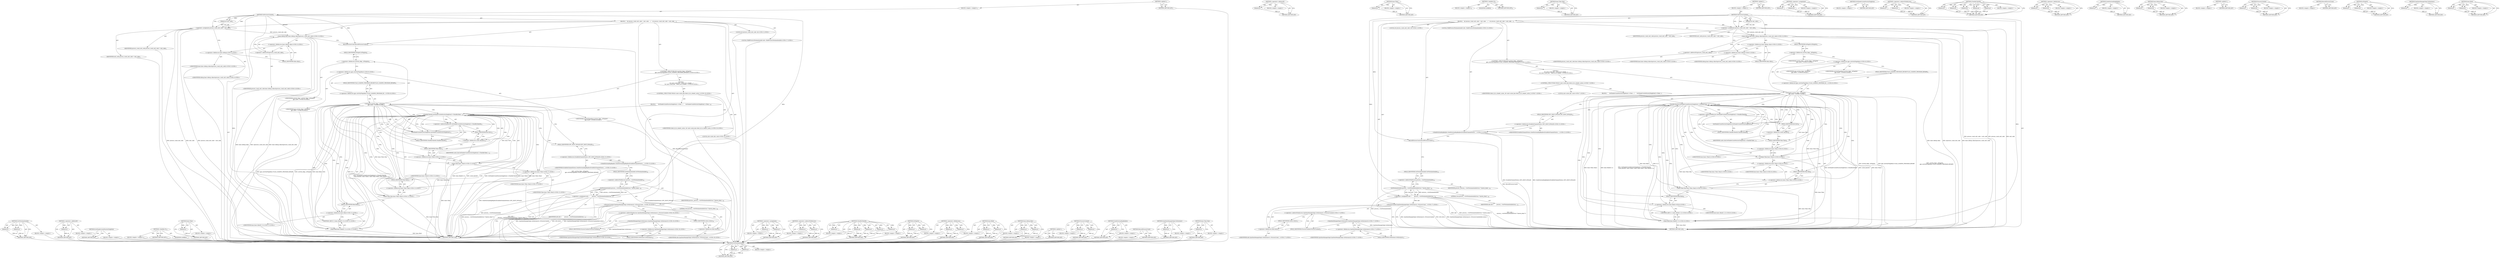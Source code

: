 digraph "base.Time.Max" {
vulnerable_177 [label=<(METHOD,GetTerminationInfo)>];
vulnerable_178 [label=<(PARAM,p1)>];
vulnerable_179 [label=<(PARAM,p2)>];
vulnerable_180 [label=<(BLOCK,&lt;empty&gt;,&lt;empty&gt;)>];
vulnerable_181 [label=<(METHOD_RETURN,ANY)>];
vulnerable_132 [label=<(METHOD,&lt;operator&gt;.addressOf)>];
vulnerable_133 [label=<(PARAM,p1)>];
vulnerable_134 [label=<(BLOCK,&lt;empty&gt;,&lt;empty&gt;)>];
vulnerable_135 [label=<(METHOD_RETURN,ANY)>];
vulnerable_157 [label=<(METHOD,base.Time)>];
vulnerable_158 [label=<(PARAM,p1)>];
vulnerable_159 [label=<(BLOCK,&lt;empty&gt;,&lt;empty&gt;)>];
vulnerable_160 [label=<(METHOD_RETURN,ANY)>];
vulnerable_3 [label=<(METHOD,&lt;lambda&gt;0)<SUB>9</SUB>>];
vulnerable_4 [label=<(BLOCK,&lt;empty&gt;,&lt;empty&gt;)<SUB>9</SUB>>];
vulnerable_5 [label=<(MODIFIER,LAMBDA)>];
vulnerable_6 [label=<(METHOD_RETURN,ANY)<SUB>9</SUB>>];
vulnerable_161 [label=<(METHOD,base.Time.Max)>];
vulnerable_162 [label=<(PARAM,p1)>];
vulnerable_163 [label=<(BLOCK,&lt;empty&gt;,&lt;empty&gt;)>];
vulnerable_164 [label=<(METHOD_RETURN,ANY)>];
vulnerable_11 [label=<(METHOD,&lt;global&gt;)<SUB>1</SUB>>];
vulnerable_12 [label=<(BLOCK,&lt;empty&gt;,&lt;empty&gt;)<SUB>1</SUB>>];
vulnerable_13 [label=<(METHOD,OnProcessCrashed)<SUB>1</SUB>>];
vulnerable_14 [label=<(PARAM,int exit_code)<SUB>1</SUB>>];
vulnerable_15 [label=<(BLOCK,{
   int process_crash_exit_code = exit_code;
 ...,{
   int process_crash_exit_code = exit_code;
 ...)<SUB>1</SUB>>];
vulnerable_16 [label="<(LOCAL,int process_crash_exit_code: int)<SUB>2</SUB>>"];
vulnerable_17 [label=<(&lt;operator&gt;.assignment,process_crash_exit_code = exit_code)<SUB>2</SUB>>];
vulnerable_18 [label=<(IDENTIFIER,process_crash_exit_code,process_crash_exit_code = exit_code)<SUB>2</SUB>>];
vulnerable_19 [label=<(IDENTIFIER,exit_code,process_crash_exit_code = exit_code)<SUB>2</SUB>>];
vulnerable_20 [label="<(base.debug.Alias,base::debug::Alias(&amp;process_crash_exit_code))<SUB>3</SUB>>"];
vulnerable_21 [label="<(&lt;operator&gt;.fieldAccess,base::debug::Alias)<SUB>3</SUB>>"];
vulnerable_22 [label="<(&lt;operator&gt;.fieldAccess,base::debug)<SUB>3</SUB>>"];
vulnerable_23 [label="<(IDENTIFIER,base,base::debug::Alias(&amp;process_crash_exit_code))<SUB>3</SUB>>"];
vulnerable_24 [label="<(IDENTIFIER,debug,base::debug::Alias(&amp;process_crash_exit_code))<SUB>3</SUB>>"];
vulnerable_25 [label=<(FIELD_IDENTIFIER,Alias,Alias)<SUB>3</SUB>>];
vulnerable_26 [label=<(&lt;operator&gt;.addressOf,&amp;process_crash_exit_code)<SUB>3</SUB>>];
vulnerable_27 [label="<(IDENTIFIER,process_crash_exit_code,base::debug::Alias(&amp;process_crash_exit_code))<SUB>3</SUB>>"];
vulnerable_28 [label="<(CONTROL_STRUCTURE,IF,if (activity_flags_.IsFlagSet(
          gpu::ActivityFlagsBase::FLAG_LOADING_PROGRAM_BINARY)))<SUB>5</SUB>>"];
vulnerable_29 [label="<(IsFlagSet,activity_flags_.IsFlagSet(
          gpu::Activ...)<SUB>5</SUB>>"];
vulnerable_30 [label=<(&lt;operator&gt;.fieldAccess,activity_flags_.IsFlagSet)<SUB>5</SUB>>];
vulnerable_31 [label="<(IDENTIFIER,activity_flags_,activity_flags_.IsFlagSet(
          gpu::Activ...)<SUB>5</SUB>>"];
vulnerable_32 [label=<(FIELD_IDENTIFIER,IsFlagSet,IsFlagSet)<SUB>5</SUB>>];
vulnerable_33 [label="<(&lt;operator&gt;.fieldAccess,gpu::ActivityFlagsBase::FLAG_LOADING_PROGRAM_BI...)<SUB>6</SUB>>"];
vulnerable_34 [label="<(&lt;operator&gt;.fieldAccess,gpu::ActivityFlagsBase)<SUB>6</SUB>>"];
vulnerable_35 [label="<(IDENTIFIER,gpu,activity_flags_.IsFlagSet(
          gpu::Activ...)<SUB>6</SUB>>"];
vulnerable_36 [label="<(IDENTIFIER,ActivityFlagsBase,activity_flags_.IsFlagSet(
          gpu::Activ...)<SUB>6</SUB>>"];
vulnerable_37 [label=<(FIELD_IDENTIFIER,FLAG_LOADING_PROGRAM_BINARY,FLAG_LOADING_PROGRAM_BINARY)<SUB>6</SUB>>];
vulnerable_38 [label="<(BLOCK,{
    for (auto cache_key : client_id_to_shader...,{
    for (auto cache_key : client_id_to_shader...)<SUB>6</SUB>>"];
vulnerable_39 [label="<(CONTROL_STRUCTURE,FOR,for (auto cache_key:client_id_to_shader_cache_))<SUB>7</SUB>>"];
vulnerable_40 [label="<(IDENTIFIER,client_id_to_shader_cache_,for (auto cache_key:client_id_to_shader_cache_))<SUB>7</SUB>>"];
vulnerable_41 [label="<(LOCAL,auto cache_key: auto)<SUB>7</SUB>>"];
vulnerable_42 [label=<(BLOCK,{
      GetShaderCacheFactorySingleton()-&gt;Clear...,{
      GetShaderCacheFactorySingleton()-&gt;Clear...)<SUB>7</SUB>>];
vulnerable_43 [label=<(ClearByClientId,GetShaderCacheFactorySingleton()-&gt;ClearByClient...)<SUB>8</SUB>>];
vulnerable_44 [label=<(&lt;operator&gt;.indirectFieldAccess,GetShaderCacheFactorySingleton()-&gt;ClearByClientId)<SUB>8</SUB>>];
vulnerable_45 [label=<(GetShaderCacheFactorySingleton,GetShaderCacheFactorySingleton())<SUB>8</SUB>>];
vulnerable_46 [label=<(FIELD_IDENTIFIER,ClearByClientId,ClearByClientId)<SUB>8</SUB>>];
vulnerable_47 [label=<(&lt;operator&gt;.fieldAccess,cache_key.first)<SUB>9</SUB>>];
vulnerable_48 [label=<(IDENTIFIER,cache_key,GetShaderCacheFactorySingleton()-&gt;ClearByClient...)<SUB>9</SUB>>];
vulnerable_49 [label=<(FIELD_IDENTIFIER,first,first)<SUB>9</SUB>>];
vulnerable_50 [label="<(base.Time,base::Time())<SUB>9</SUB>>"];
vulnerable_51 [label="<(&lt;operator&gt;.fieldAccess,base::Time)<SUB>9</SUB>>"];
vulnerable_52 [label="<(IDENTIFIER,base,base::Time())<SUB>9</SUB>>"];
vulnerable_53 [label=<(FIELD_IDENTIFIER,Time,Time)<SUB>9</SUB>>];
vulnerable_54 [label="<(base.Time.Max,base::Time::Max())<SUB>9</SUB>>"];
vulnerable_55 [label="<(&lt;operator&gt;.fieldAccess,base::Time::Max)<SUB>9</SUB>>"];
vulnerable_56 [label="<(&lt;operator&gt;.fieldAccess,base::Time)<SUB>9</SUB>>"];
vulnerable_57 [label="<(IDENTIFIER,base,base::Time::Max())<SUB>9</SUB>>"];
vulnerable_58 [label="<(IDENTIFIER,Time,base::Time::Max())<SUB>9</SUB>>"];
vulnerable_59 [label=<(FIELD_IDENTIFIER,Max,Max)<SUB>9</SUB>>];
vulnerable_60 [label="<(base.Bind,base::Bind([] {}))<SUB>9</SUB>>"];
vulnerable_61 [label="<(&lt;operator&gt;.fieldAccess,base::Bind)<SUB>9</SUB>>"];
vulnerable_62 [label="<(IDENTIFIER,base,base::Bind([] {}))<SUB>9</SUB>>"];
vulnerable_63 [label=<(FIELD_IDENTIFIER,Bind,Bind)<SUB>9</SUB>>];
vulnerable_64 [label="<(METHOD_REF,[] {},base::Bind([] {}))<SUB>9</SUB>>"];
vulnerable_65 [label="<(SendOutstandingReplies,SendOutstandingReplies(EstablishChannelStatus::...)<SUB>12</SUB>>"];
vulnerable_66 [label="<(&lt;operator&gt;.fieldAccess,EstablishChannelStatus::GPU_HOST_INVALID)<SUB>12</SUB>>"];
vulnerable_67 [label="<(IDENTIFIER,EstablishChannelStatus,SendOutstandingReplies(EstablishChannelStatus::...)<SUB>12</SUB>>"];
vulnerable_68 [label=<(FIELD_IDENTIFIER,GPU_HOST_INVALID,GPU_HOST_INVALID)<SUB>12</SUB>>];
vulnerable_69 [label=<(RecordProcessCrash,RecordProcessCrash())<SUB>13</SUB>>];
vulnerable_70 [label="<(LOCAL,ChildProcessTerminationInfo info: ChildProcessTerminationInfo)<SUB>15</SUB>>"];
vulnerable_71 [label=<(&lt;operator&gt;.assignment,info =
       process_-&gt;GetTerminationInfo(true...)<SUB>15</SUB>>];
vulnerable_72 [label=<(IDENTIFIER,info,info =
       process_-&gt;GetTerminationInfo(true...)<SUB>15</SUB>>];
vulnerable_73 [label=<(GetTerminationInfo,process_-&gt;GetTerminationInfo(true /* known_dead...)<SUB>16</SUB>>];
vulnerable_74 [label=<(&lt;operator&gt;.indirectFieldAccess,process_-&gt;GetTerminationInfo)<SUB>16</SUB>>];
vulnerable_75 [label=<(IDENTIFIER,process_,process_-&gt;GetTerminationInfo(true /* known_dead...)<SUB>16</SUB>>];
vulnerable_76 [label=<(FIELD_IDENTIFIER,GetTerminationInfo,GetTerminationInfo)<SUB>16</SUB>>];
vulnerable_77 [label=<(LITERAL,true,process_-&gt;GetTerminationInfo(true /* known_dead...)<SUB>16</SUB>>];
vulnerable_78 [label="<(ProcessCrashed,GpuDataManagerImpl::GetInstance()-&gt;ProcessCrash...)<SUB>17</SUB>>"];
vulnerable_79 [label="<(&lt;operator&gt;.indirectFieldAccess,GpuDataManagerImpl::GetInstance()-&gt;ProcessCrashed)<SUB>17</SUB>>"];
vulnerable_80 [label="<(GpuDataManagerImpl.GetInstance,GpuDataManagerImpl::GetInstance())<SUB>17</SUB>>"];
vulnerable_81 [label="<(&lt;operator&gt;.fieldAccess,GpuDataManagerImpl::GetInstance)<SUB>17</SUB>>"];
vulnerable_82 [label="<(IDENTIFIER,GpuDataManagerImpl,GpuDataManagerImpl::GetInstance())<SUB>17</SUB>>"];
vulnerable_83 [label=<(FIELD_IDENTIFIER,GetInstance,GetInstance)<SUB>17</SUB>>];
vulnerable_84 [label=<(FIELD_IDENTIFIER,ProcessCrashed,ProcessCrashed)<SUB>17</SUB>>];
vulnerable_85 [label=<(&lt;operator&gt;.fieldAccess,info.status)<SUB>17</SUB>>];
vulnerable_86 [label="<(IDENTIFIER,info,GpuDataManagerImpl::GetInstance()-&gt;ProcessCrash...)<SUB>17</SUB>>"];
vulnerable_87 [label=<(FIELD_IDENTIFIER,status,status)<SUB>17</SUB>>];
vulnerable_88 [label=<(METHOD_RETURN,void)<SUB>1</SUB>>];
vulnerable_90 [label=<(METHOD_RETURN,ANY)<SUB>1</SUB>>];
vulnerable_117 [label=<(METHOD,&lt;operator&gt;.assignment)>];
vulnerable_118 [label=<(PARAM,p1)>];
vulnerable_119 [label=<(PARAM,p2)>];
vulnerable_120 [label=<(BLOCK,&lt;empty&gt;,&lt;empty&gt;)>];
vulnerable_121 [label=<(METHOD_RETURN,ANY)>];
vulnerable_154 [label=<(METHOD,GetShaderCacheFactorySingleton)>];
vulnerable_155 [label=<(BLOCK,&lt;empty&gt;,&lt;empty&gt;)>];
vulnerable_156 [label=<(METHOD_RETURN,ANY)>];
vulnerable_149 [label=<(METHOD,&lt;operator&gt;.indirectFieldAccess)>];
vulnerable_150 [label=<(PARAM,p1)>];
vulnerable_151 [label=<(PARAM,p2)>];
vulnerable_152 [label=<(BLOCK,&lt;empty&gt;,&lt;empty&gt;)>];
vulnerable_153 [label=<(METHOD_RETURN,ANY)>];
vulnerable_141 [label=<(METHOD,ClearByClientId)>];
vulnerable_142 [label=<(PARAM,p1)>];
vulnerable_143 [label=<(PARAM,p2)>];
vulnerable_144 [label=<(PARAM,p3)>];
vulnerable_145 [label=<(PARAM,p4)>];
vulnerable_146 [label=<(PARAM,p5)>];
vulnerable_147 [label=<(BLOCK,&lt;empty&gt;,&lt;empty&gt;)>];
vulnerable_148 [label=<(METHOD_RETURN,ANY)>];
vulnerable_127 [label=<(METHOD,&lt;operator&gt;.fieldAccess)>];
vulnerable_128 [label=<(PARAM,p1)>];
vulnerable_129 [label=<(PARAM,p2)>];
vulnerable_130 [label=<(BLOCK,&lt;empty&gt;,&lt;empty&gt;)>];
vulnerable_131 [label=<(METHOD_RETURN,ANY)>];
vulnerable_170 [label=<(METHOD,SendOutstandingReplies)>];
vulnerable_171 [label=<(PARAM,p1)>];
vulnerable_172 [label=<(BLOCK,&lt;empty&gt;,&lt;empty&gt;)>];
vulnerable_173 [label=<(METHOD_RETURN,ANY)>];
vulnerable_122 [label=<(METHOD,base.debug.Alias)>];
vulnerable_123 [label=<(PARAM,p1)>];
vulnerable_124 [label=<(PARAM,p2)>];
vulnerable_125 [label=<(BLOCK,&lt;empty&gt;,&lt;empty&gt;)>];
vulnerable_126 [label=<(METHOD_RETURN,ANY)>];
vulnerable_111 [label=<(METHOD,&lt;global&gt;)<SUB>1</SUB>>];
vulnerable_112 [label=<(BLOCK,&lt;empty&gt;,&lt;empty&gt;)>];
vulnerable_113 [label=<(METHOD_RETURN,ANY)>];
vulnerable_182 [label=<(METHOD,ProcessCrashed)>];
vulnerable_183 [label=<(PARAM,p1)>];
vulnerable_184 [label=<(PARAM,p2)>];
vulnerable_185 [label=<(BLOCK,&lt;empty&gt;,&lt;empty&gt;)>];
vulnerable_186 [label=<(METHOD_RETURN,ANY)>];
vulnerable_174 [label=<(METHOD,RecordProcessCrash)>];
vulnerable_175 [label=<(BLOCK,&lt;empty&gt;,&lt;empty&gt;)>];
vulnerable_176 [label=<(METHOD_RETURN,ANY)>];
vulnerable_136 [label=<(METHOD,IsFlagSet)>];
vulnerable_137 [label=<(PARAM,p1)>];
vulnerable_138 [label=<(PARAM,p2)>];
vulnerable_139 [label=<(BLOCK,&lt;empty&gt;,&lt;empty&gt;)>];
vulnerable_140 [label=<(METHOD_RETURN,ANY)>];
vulnerable_187 [label=<(METHOD,GpuDataManagerImpl.GetInstance)>];
vulnerable_188 [label=<(PARAM,p1)>];
vulnerable_189 [label=<(BLOCK,&lt;empty&gt;,&lt;empty&gt;)>];
vulnerable_190 [label=<(METHOD_RETURN,ANY)>];
vulnerable_165 [label=<(METHOD,base.Bind)>];
vulnerable_166 [label=<(PARAM,p1)>];
vulnerable_167 [label=<(PARAM,p2)>];
vulnerable_168 [label=<(BLOCK,&lt;empty&gt;,&lt;empty&gt;)>];
vulnerable_169 [label=<(METHOD_RETURN,ANY)>];
fixed_177 [label=<(METHOD,GetTerminationInfo)>];
fixed_178 [label=<(PARAM,p1)>];
fixed_179 [label=<(PARAM,p2)>];
fixed_180 [label=<(BLOCK,&lt;empty&gt;,&lt;empty&gt;)>];
fixed_181 [label=<(METHOD_RETURN,ANY)>];
fixed_132 [label=<(METHOD,&lt;operator&gt;.addressOf)>];
fixed_133 [label=<(PARAM,p1)>];
fixed_134 [label=<(BLOCK,&lt;empty&gt;,&lt;empty&gt;)>];
fixed_135 [label=<(METHOD_RETURN,ANY)>];
fixed_157 [label=<(METHOD,GetShaderCacheFactorySingleton)>];
fixed_158 [label=<(BLOCK,&lt;empty&gt;,&lt;empty&gt;)>];
fixed_159 [label=<(METHOD_RETURN,ANY)>];
fixed_3 [label=<(METHOD,&lt;lambda&gt;0)<SUB>12</SUB>>];
fixed_4 [label=<(BLOCK,&lt;empty&gt;,&lt;empty&gt;)<SUB>12</SUB>>];
fixed_5 [label=<(MODIFIER,LAMBDA)>];
fixed_6 [label=<(METHOD_RETURN,ANY)<SUB>12</SUB>>];
fixed_160 [label=<(METHOD,base.Time)>];
fixed_161 [label=<(PARAM,p1)>];
fixed_162 [label=<(BLOCK,&lt;empty&gt;,&lt;empty&gt;)>];
fixed_163 [label=<(METHOD_RETURN,ANY)>];
fixed_11 [label=<(METHOD,&lt;global&gt;)<SUB>1</SUB>>];
fixed_12 [label=<(BLOCK,&lt;empty&gt;,&lt;empty&gt;)<SUB>1</SUB>>];
fixed_13 [label=<(METHOD,OnProcessCrashed)<SUB>1</SUB>>];
fixed_14 [label=<(PARAM,int exit_code)<SUB>1</SUB>>];
fixed_15 [label=<(BLOCK,{
   int process_crash_exit_code = exit_code;
 ...,{
   int process_crash_exit_code = exit_code;
 ...)<SUB>1</SUB>>];
fixed_16 [label="<(LOCAL,int process_crash_exit_code: int)<SUB>2</SUB>>"];
fixed_17 [label=<(&lt;operator&gt;.assignment,process_crash_exit_code = exit_code)<SUB>2</SUB>>];
fixed_18 [label=<(IDENTIFIER,process_crash_exit_code,process_crash_exit_code = exit_code)<SUB>2</SUB>>];
fixed_19 [label=<(IDENTIFIER,exit_code,process_crash_exit_code = exit_code)<SUB>2</SUB>>];
fixed_20 [label="<(base.debug.Alias,base::debug::Alias(&amp;process_crash_exit_code))<SUB>3</SUB>>"];
fixed_21 [label="<(&lt;operator&gt;.fieldAccess,base::debug::Alias)<SUB>3</SUB>>"];
fixed_22 [label="<(&lt;operator&gt;.fieldAccess,base::debug)<SUB>3</SUB>>"];
fixed_23 [label="<(IDENTIFIER,base,base::debug::Alias(&amp;process_crash_exit_code))<SUB>3</SUB>>"];
fixed_24 [label="<(IDENTIFIER,debug,base::debug::Alias(&amp;process_crash_exit_code))<SUB>3</SUB>>"];
fixed_25 [label=<(FIELD_IDENTIFIER,Alias,Alias)<SUB>3</SUB>>];
fixed_26 [label=<(&lt;operator&gt;.addressOf,&amp;process_crash_exit_code)<SUB>3</SUB>>];
fixed_27 [label="<(IDENTIFIER,process_crash_exit_code,base::debug::Alias(&amp;process_crash_exit_code))<SUB>3</SUB>>"];
fixed_28 [label=<(RecordProcessCrash,RecordProcessCrash())<SUB>6</SUB>>];
fixed_29 [label="<(CONTROL_STRUCTURE,IF,if (activity_flags_.IsFlagSet(
          gpu::ActivityFlagsBase::FLAG_LOADING_PROGRAM_BINARY)))<SUB>8</SUB>>"];
fixed_30 [label="<(IsFlagSet,activity_flags_.IsFlagSet(
          gpu::Activ...)<SUB>8</SUB>>"];
fixed_31 [label=<(&lt;operator&gt;.fieldAccess,activity_flags_.IsFlagSet)<SUB>8</SUB>>];
fixed_32 [label="<(IDENTIFIER,activity_flags_,activity_flags_.IsFlagSet(
          gpu::Activ...)<SUB>8</SUB>>"];
fixed_33 [label=<(FIELD_IDENTIFIER,IsFlagSet,IsFlagSet)<SUB>8</SUB>>];
fixed_34 [label="<(&lt;operator&gt;.fieldAccess,gpu::ActivityFlagsBase::FLAG_LOADING_PROGRAM_BI...)<SUB>9</SUB>>"];
fixed_35 [label="<(&lt;operator&gt;.fieldAccess,gpu::ActivityFlagsBase)<SUB>9</SUB>>"];
fixed_36 [label="<(IDENTIFIER,gpu,activity_flags_.IsFlagSet(
          gpu::Activ...)<SUB>9</SUB>>"];
fixed_37 [label="<(IDENTIFIER,ActivityFlagsBase,activity_flags_.IsFlagSet(
          gpu::Activ...)<SUB>9</SUB>>"];
fixed_38 [label=<(FIELD_IDENTIFIER,FLAG_LOADING_PROGRAM_BINARY,FLAG_LOADING_PROGRAM_BINARY)<SUB>9</SUB>>];
fixed_39 [label="<(BLOCK,{
    for (auto cache_key : client_id_to_shader...,{
    for (auto cache_key : client_id_to_shader...)<SUB>9</SUB>>"];
fixed_40 [label="<(CONTROL_STRUCTURE,FOR,for (auto cache_key:client_id_to_shader_cache_))<SUB>10</SUB>>"];
fixed_41 [label="<(IDENTIFIER,client_id_to_shader_cache_,for (auto cache_key:client_id_to_shader_cache_))<SUB>10</SUB>>"];
fixed_42 [label="<(LOCAL,auto cache_key: auto)<SUB>10</SUB>>"];
fixed_43 [label=<(BLOCK,{
      GetShaderCacheFactorySingleton()-&gt;Clear...,{
      GetShaderCacheFactorySingleton()-&gt;Clear...)<SUB>10</SUB>>];
fixed_44 [label=<(ClearByClientId,GetShaderCacheFactorySingleton()-&gt;ClearByClient...)<SUB>11</SUB>>];
fixed_45 [label=<(&lt;operator&gt;.indirectFieldAccess,GetShaderCacheFactorySingleton()-&gt;ClearByClientId)<SUB>11</SUB>>];
fixed_46 [label=<(GetShaderCacheFactorySingleton,GetShaderCacheFactorySingleton())<SUB>11</SUB>>];
fixed_47 [label=<(FIELD_IDENTIFIER,ClearByClientId,ClearByClientId)<SUB>11</SUB>>];
fixed_48 [label=<(&lt;operator&gt;.fieldAccess,cache_key.first)<SUB>12</SUB>>];
fixed_49 [label=<(IDENTIFIER,cache_key,GetShaderCacheFactorySingleton()-&gt;ClearByClient...)<SUB>12</SUB>>];
fixed_50 [label=<(FIELD_IDENTIFIER,first,first)<SUB>12</SUB>>];
fixed_51 [label="<(base.Time,base::Time())<SUB>12</SUB>>"];
fixed_52 [label="<(&lt;operator&gt;.fieldAccess,base::Time)<SUB>12</SUB>>"];
fixed_53 [label="<(IDENTIFIER,base,base::Time())<SUB>12</SUB>>"];
fixed_54 [label=<(FIELD_IDENTIFIER,Time,Time)<SUB>12</SUB>>];
fixed_55 [label="<(base.Time.Max,base::Time::Max())<SUB>12</SUB>>"];
fixed_56 [label="<(&lt;operator&gt;.fieldAccess,base::Time::Max)<SUB>12</SUB>>"];
fixed_57 [label="<(&lt;operator&gt;.fieldAccess,base::Time)<SUB>12</SUB>>"];
fixed_58 [label="<(IDENTIFIER,base,base::Time::Max())<SUB>12</SUB>>"];
fixed_59 [label="<(IDENTIFIER,Time,base::Time::Max())<SUB>12</SUB>>"];
fixed_60 [label=<(FIELD_IDENTIFIER,Max,Max)<SUB>12</SUB>>];
fixed_61 [label="<(base.Bind,base::Bind([] {}))<SUB>12</SUB>>"];
fixed_62 [label="<(&lt;operator&gt;.fieldAccess,base::Bind)<SUB>12</SUB>>"];
fixed_63 [label="<(IDENTIFIER,base,base::Bind([] {}))<SUB>12</SUB>>"];
fixed_64 [label=<(FIELD_IDENTIFIER,Bind,Bind)<SUB>12</SUB>>];
fixed_65 [label="<(METHOD_REF,[] {},base::Bind([] {}))<SUB>12</SUB>>"];
fixed_66 [label="<(SendOutstandingReplies,SendOutstandingReplies(EstablishChannelStatus::...)<SUB>15</SUB>>"];
fixed_67 [label="<(&lt;operator&gt;.fieldAccess,EstablishChannelStatus::GPU_HOST_INVALID)<SUB>15</SUB>>"];
fixed_68 [label="<(IDENTIFIER,EstablishChannelStatus,SendOutstandingReplies(EstablishChannelStatus::...)<SUB>15</SUB>>"];
fixed_69 [label=<(FIELD_IDENTIFIER,GPU_HOST_INVALID,GPU_HOST_INVALID)<SUB>15</SUB>>];
fixed_70 [label="<(LOCAL,ChildProcessTerminationInfo info: ChildProcessTerminationInfo)<SUB>17</SUB>>"];
fixed_71 [label=<(&lt;operator&gt;.assignment,info =
       process_-&gt;GetTerminationInfo(true...)<SUB>17</SUB>>];
fixed_72 [label=<(IDENTIFIER,info,info =
       process_-&gt;GetTerminationInfo(true...)<SUB>17</SUB>>];
fixed_73 [label=<(GetTerminationInfo,process_-&gt;GetTerminationInfo(true /* known_dead...)<SUB>18</SUB>>];
fixed_74 [label=<(&lt;operator&gt;.indirectFieldAccess,process_-&gt;GetTerminationInfo)<SUB>18</SUB>>];
fixed_75 [label=<(IDENTIFIER,process_,process_-&gt;GetTerminationInfo(true /* known_dead...)<SUB>18</SUB>>];
fixed_76 [label=<(FIELD_IDENTIFIER,GetTerminationInfo,GetTerminationInfo)<SUB>18</SUB>>];
fixed_77 [label=<(LITERAL,true,process_-&gt;GetTerminationInfo(true /* known_dead...)<SUB>18</SUB>>];
fixed_78 [label="<(ProcessCrashed,GpuDataManagerImpl::GetInstance()-&gt;ProcessCrash...)<SUB>19</SUB>>"];
fixed_79 [label="<(&lt;operator&gt;.indirectFieldAccess,GpuDataManagerImpl::GetInstance()-&gt;ProcessCrashed)<SUB>19</SUB>>"];
fixed_80 [label="<(GpuDataManagerImpl.GetInstance,GpuDataManagerImpl::GetInstance())<SUB>19</SUB>>"];
fixed_81 [label="<(&lt;operator&gt;.fieldAccess,GpuDataManagerImpl::GetInstance)<SUB>19</SUB>>"];
fixed_82 [label="<(IDENTIFIER,GpuDataManagerImpl,GpuDataManagerImpl::GetInstance())<SUB>19</SUB>>"];
fixed_83 [label=<(FIELD_IDENTIFIER,GetInstance,GetInstance)<SUB>19</SUB>>];
fixed_84 [label=<(FIELD_IDENTIFIER,ProcessCrashed,ProcessCrashed)<SUB>19</SUB>>];
fixed_85 [label=<(&lt;operator&gt;.fieldAccess,info.status)<SUB>19</SUB>>];
fixed_86 [label="<(IDENTIFIER,info,GpuDataManagerImpl::GetInstance()-&gt;ProcessCrash...)<SUB>19</SUB>>"];
fixed_87 [label=<(FIELD_IDENTIFIER,status,status)<SUB>19</SUB>>];
fixed_88 [label=<(METHOD_RETURN,void)<SUB>1</SUB>>];
fixed_90 [label=<(METHOD_RETURN,ANY)<SUB>1</SUB>>];
fixed_117 [label=<(METHOD,&lt;operator&gt;.assignment)>];
fixed_118 [label=<(PARAM,p1)>];
fixed_119 [label=<(PARAM,p2)>];
fixed_120 [label=<(BLOCK,&lt;empty&gt;,&lt;empty&gt;)>];
fixed_121 [label=<(METHOD_RETURN,ANY)>];
fixed_152 [label=<(METHOD,&lt;operator&gt;.indirectFieldAccess)>];
fixed_153 [label=<(PARAM,p1)>];
fixed_154 [label=<(PARAM,p2)>];
fixed_155 [label=<(BLOCK,&lt;empty&gt;,&lt;empty&gt;)>];
fixed_156 [label=<(METHOD_RETURN,ANY)>];
fixed_144 [label=<(METHOD,ClearByClientId)>];
fixed_145 [label=<(PARAM,p1)>];
fixed_146 [label=<(PARAM,p2)>];
fixed_147 [label=<(PARAM,p3)>];
fixed_148 [label=<(PARAM,p4)>];
fixed_149 [label=<(PARAM,p5)>];
fixed_150 [label=<(BLOCK,&lt;empty&gt;,&lt;empty&gt;)>];
fixed_151 [label=<(METHOD_RETURN,ANY)>];
fixed_139 [label=<(METHOD,IsFlagSet)>];
fixed_140 [label=<(PARAM,p1)>];
fixed_141 [label=<(PARAM,p2)>];
fixed_142 [label=<(BLOCK,&lt;empty&gt;,&lt;empty&gt;)>];
fixed_143 [label=<(METHOD_RETURN,ANY)>];
fixed_127 [label=<(METHOD,&lt;operator&gt;.fieldAccess)>];
fixed_128 [label=<(PARAM,p1)>];
fixed_129 [label=<(PARAM,p2)>];
fixed_130 [label=<(BLOCK,&lt;empty&gt;,&lt;empty&gt;)>];
fixed_131 [label=<(METHOD_RETURN,ANY)>];
fixed_168 [label=<(METHOD,base.Bind)>];
fixed_169 [label=<(PARAM,p1)>];
fixed_170 [label=<(PARAM,p2)>];
fixed_171 [label=<(BLOCK,&lt;empty&gt;,&lt;empty&gt;)>];
fixed_172 [label=<(METHOD_RETURN,ANY)>];
fixed_122 [label=<(METHOD,base.debug.Alias)>];
fixed_123 [label=<(PARAM,p1)>];
fixed_124 [label=<(PARAM,p2)>];
fixed_125 [label=<(BLOCK,&lt;empty&gt;,&lt;empty&gt;)>];
fixed_126 [label=<(METHOD_RETURN,ANY)>];
fixed_111 [label=<(METHOD,&lt;global&gt;)<SUB>1</SUB>>];
fixed_112 [label=<(BLOCK,&lt;empty&gt;,&lt;empty&gt;)>];
fixed_113 [label=<(METHOD_RETURN,ANY)>];
fixed_182 [label=<(METHOD,ProcessCrashed)>];
fixed_183 [label=<(PARAM,p1)>];
fixed_184 [label=<(PARAM,p2)>];
fixed_185 [label=<(BLOCK,&lt;empty&gt;,&lt;empty&gt;)>];
fixed_186 [label=<(METHOD_RETURN,ANY)>];
fixed_173 [label=<(METHOD,SendOutstandingReplies)>];
fixed_174 [label=<(PARAM,p1)>];
fixed_175 [label=<(BLOCK,&lt;empty&gt;,&lt;empty&gt;)>];
fixed_176 [label=<(METHOD_RETURN,ANY)>];
fixed_136 [label=<(METHOD,RecordProcessCrash)>];
fixed_137 [label=<(BLOCK,&lt;empty&gt;,&lt;empty&gt;)>];
fixed_138 [label=<(METHOD_RETURN,ANY)>];
fixed_187 [label=<(METHOD,GpuDataManagerImpl.GetInstance)>];
fixed_188 [label=<(PARAM,p1)>];
fixed_189 [label=<(BLOCK,&lt;empty&gt;,&lt;empty&gt;)>];
fixed_190 [label=<(METHOD_RETURN,ANY)>];
fixed_164 [label=<(METHOD,base.Time.Max)>];
fixed_165 [label=<(PARAM,p1)>];
fixed_166 [label=<(BLOCK,&lt;empty&gt;,&lt;empty&gt;)>];
fixed_167 [label=<(METHOD_RETURN,ANY)>];
vulnerable_177 -> vulnerable_178  [key=0, label="AST: "];
vulnerable_177 -> vulnerable_178  [key=1, label="DDG: "];
vulnerable_177 -> vulnerable_180  [key=0, label="AST: "];
vulnerable_177 -> vulnerable_179  [key=0, label="AST: "];
vulnerable_177 -> vulnerable_179  [key=1, label="DDG: "];
vulnerable_177 -> vulnerable_181  [key=0, label="AST: "];
vulnerable_177 -> vulnerable_181  [key=1, label="CFG: "];
vulnerable_178 -> vulnerable_181  [key=0, label="DDG: p1"];
vulnerable_179 -> vulnerable_181  [key=0, label="DDG: p2"];
vulnerable_132 -> vulnerable_133  [key=0, label="AST: "];
vulnerable_132 -> vulnerable_133  [key=1, label="DDG: "];
vulnerable_132 -> vulnerable_134  [key=0, label="AST: "];
vulnerable_132 -> vulnerable_135  [key=0, label="AST: "];
vulnerable_132 -> vulnerable_135  [key=1, label="CFG: "];
vulnerable_133 -> vulnerable_135  [key=0, label="DDG: p1"];
vulnerable_157 -> vulnerable_158  [key=0, label="AST: "];
vulnerable_157 -> vulnerable_158  [key=1, label="DDG: "];
vulnerable_157 -> vulnerable_159  [key=0, label="AST: "];
vulnerable_157 -> vulnerable_160  [key=0, label="AST: "];
vulnerable_157 -> vulnerable_160  [key=1, label="CFG: "];
vulnerable_158 -> vulnerable_160  [key=0, label="DDG: p1"];
vulnerable_3 -> vulnerable_4  [key=0, label="AST: "];
vulnerable_3 -> vulnerable_5  [key=0, label="AST: "];
vulnerable_3 -> vulnerable_6  [key=0, label="AST: "];
vulnerable_3 -> vulnerable_6  [key=1, label="CFG: "];
vulnerable_161 -> vulnerable_162  [key=0, label="AST: "];
vulnerable_161 -> vulnerable_162  [key=1, label="DDG: "];
vulnerable_161 -> vulnerable_163  [key=0, label="AST: "];
vulnerable_161 -> vulnerable_164  [key=0, label="AST: "];
vulnerable_161 -> vulnerable_164  [key=1, label="CFG: "];
vulnerable_162 -> vulnerable_164  [key=0, label="DDG: p1"];
vulnerable_11 -> vulnerable_12  [key=0, label="AST: "];
vulnerable_11 -> vulnerable_90  [key=0, label="AST: "];
vulnerable_11 -> vulnerable_90  [key=1, label="CFG: "];
vulnerable_12 -> vulnerable_13  [key=0, label="AST: "];
vulnerable_13 -> vulnerable_14  [key=0, label="AST: "];
vulnerable_13 -> vulnerable_14  [key=1, label="DDG: "];
vulnerable_13 -> vulnerable_15  [key=0, label="AST: "];
vulnerable_13 -> vulnerable_88  [key=0, label="AST: "];
vulnerable_13 -> vulnerable_17  [key=0, label="CFG: "];
vulnerable_13 -> vulnerable_17  [key=1, label="DDG: "];
vulnerable_13 -> vulnerable_69  [key=0, label="DDG: "];
vulnerable_13 -> vulnerable_20  [key=0, label="DDG: "];
vulnerable_13 -> vulnerable_73  [key=0, label="DDG: "];
vulnerable_13 -> vulnerable_60  [key=0, label="DDG: "];
vulnerable_14 -> vulnerable_17  [key=0, label="DDG: exit_code"];
vulnerable_15 -> vulnerable_16  [key=0, label="AST: "];
vulnerable_15 -> vulnerable_17  [key=0, label="AST: "];
vulnerable_15 -> vulnerable_20  [key=0, label="AST: "];
vulnerable_15 -> vulnerable_28  [key=0, label="AST: "];
vulnerable_15 -> vulnerable_65  [key=0, label="AST: "];
vulnerable_15 -> vulnerable_69  [key=0, label="AST: "];
vulnerable_15 -> vulnerable_70  [key=0, label="AST: "];
vulnerable_15 -> vulnerable_71  [key=0, label="AST: "];
vulnerable_15 -> vulnerable_78  [key=0, label="AST: "];
vulnerable_17 -> vulnerable_18  [key=0, label="AST: "];
vulnerable_17 -> vulnerable_19  [key=0, label="AST: "];
vulnerable_17 -> vulnerable_22  [key=0, label="CFG: "];
vulnerable_17 -> vulnerable_88  [key=0, label="DDG: process_crash_exit_code"];
vulnerable_17 -> vulnerable_88  [key=1, label="DDG: exit_code"];
vulnerable_17 -> vulnerable_88  [key=2, label="DDG: process_crash_exit_code = exit_code"];
vulnerable_17 -> vulnerable_20  [key=0, label="DDG: process_crash_exit_code"];
vulnerable_20 -> vulnerable_21  [key=0, label="AST: "];
vulnerable_20 -> vulnerable_26  [key=0, label="AST: "];
vulnerable_20 -> vulnerable_32  [key=0, label="CFG: "];
vulnerable_20 -> vulnerable_88  [key=0, label="DDG: base::debug::Alias"];
vulnerable_20 -> vulnerable_88  [key=1, label="DDG: &amp;process_crash_exit_code"];
vulnerable_20 -> vulnerable_88  [key=2, label="DDG: base::debug::Alias(&amp;process_crash_exit_code)"];
vulnerable_21 -> vulnerable_22  [key=0, label="AST: "];
vulnerable_21 -> vulnerable_25  [key=0, label="AST: "];
vulnerable_21 -> vulnerable_26  [key=0, label="CFG: "];
vulnerable_22 -> vulnerable_23  [key=0, label="AST: "];
vulnerable_22 -> vulnerable_24  [key=0, label="AST: "];
vulnerable_22 -> vulnerable_25  [key=0, label="CFG: "];
vulnerable_25 -> vulnerable_21  [key=0, label="CFG: "];
vulnerable_26 -> vulnerable_27  [key=0, label="AST: "];
vulnerable_26 -> vulnerable_20  [key=0, label="CFG: "];
vulnerable_28 -> vulnerable_29  [key=0, label="AST: "];
vulnerable_28 -> vulnerable_38  [key=0, label="AST: "];
vulnerable_29 -> vulnerable_30  [key=0, label="AST: "];
vulnerable_29 -> vulnerable_33  [key=0, label="AST: "];
vulnerable_29 -> vulnerable_45  [key=0, label="CFG: "];
vulnerable_29 -> vulnerable_45  [key=1, label="CDG: "];
vulnerable_29 -> vulnerable_68  [key=0, label="CFG: "];
vulnerable_29 -> vulnerable_88  [key=0, label="DDG: activity_flags_.IsFlagSet"];
vulnerable_29 -> vulnerable_88  [key=1, label="DDG: gpu::ActivityFlagsBase::FLAG_LOADING_PROGRAM_BINARY"];
vulnerable_29 -> vulnerable_88  [key=2, label="DDG: activity_flags_.IsFlagSet(
          gpu::ActivityFlagsBase::FLAG_LOADING_PROGRAM_BINARY)"];
vulnerable_29 -> vulnerable_47  [key=0, label="CDG: "];
vulnerable_29 -> vulnerable_49  [key=0, label="CDG: "];
vulnerable_29 -> vulnerable_60  [key=0, label="CDG: "];
vulnerable_29 -> vulnerable_61  [key=0, label="CDG: "];
vulnerable_29 -> vulnerable_50  [key=0, label="CDG: "];
vulnerable_29 -> vulnerable_64  [key=0, label="CDG: "];
vulnerable_29 -> vulnerable_59  [key=0, label="CDG: "];
vulnerable_29 -> vulnerable_51  [key=0, label="CDG: "];
vulnerable_29 -> vulnerable_44  [key=0, label="CDG: "];
vulnerable_29 -> vulnerable_55  [key=0, label="CDG: "];
vulnerable_29 -> vulnerable_46  [key=0, label="CDG: "];
vulnerable_29 -> vulnerable_53  [key=0, label="CDG: "];
vulnerable_29 -> vulnerable_56  [key=0, label="CDG: "];
vulnerable_29 -> vulnerable_54  [key=0, label="CDG: "];
vulnerable_29 -> vulnerable_63  [key=0, label="CDG: "];
vulnerable_29 -> vulnerable_43  [key=0, label="CDG: "];
vulnerable_30 -> vulnerable_31  [key=0, label="AST: "];
vulnerable_30 -> vulnerable_32  [key=0, label="AST: "];
vulnerable_30 -> vulnerable_34  [key=0, label="CFG: "];
vulnerable_32 -> vulnerable_30  [key=0, label="CFG: "];
vulnerable_33 -> vulnerable_34  [key=0, label="AST: "];
vulnerable_33 -> vulnerable_37  [key=0, label="AST: "];
vulnerable_33 -> vulnerable_29  [key=0, label="CFG: "];
vulnerable_34 -> vulnerable_35  [key=0, label="AST: "];
vulnerable_34 -> vulnerable_36  [key=0, label="AST: "];
vulnerable_34 -> vulnerable_37  [key=0, label="CFG: "];
vulnerable_37 -> vulnerable_33  [key=0, label="CFG: "];
vulnerable_38 -> vulnerable_39  [key=0, label="AST: "];
vulnerable_39 -> vulnerable_40  [key=0, label="AST: "];
vulnerable_39 -> vulnerable_41  [key=0, label="AST: "];
vulnerable_39 -> vulnerable_42  [key=0, label="AST: "];
vulnerable_42 -> vulnerable_43  [key=0, label="AST: "];
vulnerable_43 -> vulnerable_44  [key=0, label="AST: "];
vulnerable_43 -> vulnerable_44  [key=1, label="CDG: "];
vulnerable_43 -> vulnerable_47  [key=0, label="AST: "];
vulnerable_43 -> vulnerable_47  [key=1, label="CDG: "];
vulnerable_43 -> vulnerable_50  [key=0, label="AST: "];
vulnerable_43 -> vulnerable_50  [key=1, label="CDG: "];
vulnerable_43 -> vulnerable_54  [key=0, label="AST: "];
vulnerable_43 -> vulnerable_54  [key=1, label="CDG: "];
vulnerable_43 -> vulnerable_60  [key=0, label="AST: "];
vulnerable_43 -> vulnerable_60  [key=1, label="CDG: "];
vulnerable_43 -> vulnerable_45  [key=0, label="CFG: "];
vulnerable_43 -> vulnerable_45  [key=1, label="CDG: "];
vulnerable_43 -> vulnerable_68  [key=0, label="CFG: "];
vulnerable_43 -> vulnerable_88  [key=0, label="DDG: GetShaderCacheFactorySingleton()-&gt;ClearByClientId"];
vulnerable_43 -> vulnerable_88  [key=1, label="DDG: cache_key.first"];
vulnerable_43 -> vulnerable_88  [key=2, label="DDG: base::Time()"];
vulnerable_43 -> vulnerable_88  [key=3, label="DDG: base::Time::Max()"];
vulnerable_43 -> vulnerable_88  [key=4, label="DDG: base::Bind([] {})"];
vulnerable_43 -> vulnerable_88  [key=5, label="DDG: GetShaderCacheFactorySingleton()-&gt;ClearByClientId(
          cache_key.first, base::Time(), base::Time::Max(), base::Bind([] {}))"];
vulnerable_43 -> vulnerable_49  [key=0, label="CDG: "];
vulnerable_43 -> vulnerable_61  [key=0, label="CDG: "];
vulnerable_43 -> vulnerable_64  [key=0, label="CDG: "];
vulnerable_43 -> vulnerable_59  [key=0, label="CDG: "];
vulnerable_43 -> vulnerable_51  [key=0, label="CDG: "];
vulnerable_43 -> vulnerable_55  [key=0, label="CDG: "];
vulnerable_43 -> vulnerable_46  [key=0, label="CDG: "];
vulnerable_43 -> vulnerable_53  [key=0, label="CDG: "];
vulnerable_43 -> vulnerable_56  [key=0, label="CDG: "];
vulnerable_43 -> vulnerable_63  [key=0, label="CDG: "];
vulnerable_43 -> vulnerable_43  [key=0, label="CDG: "];
vulnerable_44 -> vulnerable_45  [key=0, label="AST: "];
vulnerable_44 -> vulnerable_46  [key=0, label="AST: "];
vulnerable_44 -> vulnerable_49  [key=0, label="CFG: "];
vulnerable_45 -> vulnerable_46  [key=0, label="CFG: "];
vulnerable_46 -> vulnerable_44  [key=0, label="CFG: "];
vulnerable_47 -> vulnerable_48  [key=0, label="AST: "];
vulnerable_47 -> vulnerable_49  [key=0, label="AST: "];
vulnerable_47 -> vulnerable_53  [key=0, label="CFG: "];
vulnerable_49 -> vulnerable_47  [key=0, label="CFG: "];
vulnerable_50 -> vulnerable_51  [key=0, label="AST: "];
vulnerable_50 -> vulnerable_56  [key=0, label="CFG: "];
vulnerable_50 -> vulnerable_88  [key=0, label="DDG: base::Time"];
vulnerable_50 -> vulnerable_43  [key=0, label="DDG: base::Time"];
vulnerable_51 -> vulnerable_52  [key=0, label="AST: "];
vulnerable_51 -> vulnerable_53  [key=0, label="AST: "];
vulnerable_51 -> vulnerable_50  [key=0, label="CFG: "];
vulnerable_53 -> vulnerable_51  [key=0, label="CFG: "];
vulnerable_54 -> vulnerable_55  [key=0, label="AST: "];
vulnerable_54 -> vulnerable_63  [key=0, label="CFG: "];
vulnerable_54 -> vulnerable_88  [key=0, label="DDG: base::Time::Max"];
vulnerable_54 -> vulnerable_43  [key=0, label="DDG: base::Time::Max"];
vulnerable_54 -> vulnerable_50  [key=0, label="DDG: base::Time::Max"];
vulnerable_55 -> vulnerable_56  [key=0, label="AST: "];
vulnerable_55 -> vulnerable_59  [key=0, label="AST: "];
vulnerable_55 -> vulnerable_54  [key=0, label="CFG: "];
vulnerable_56 -> vulnerable_57  [key=0, label="AST: "];
vulnerable_56 -> vulnerable_58  [key=0, label="AST: "];
vulnerable_56 -> vulnerable_59  [key=0, label="CFG: "];
vulnerable_59 -> vulnerable_55  [key=0, label="CFG: "];
vulnerable_60 -> vulnerable_61  [key=0, label="AST: "];
vulnerable_60 -> vulnerable_64  [key=0, label="AST: "];
vulnerable_60 -> vulnerable_43  [key=0, label="CFG: "];
vulnerable_60 -> vulnerable_43  [key=1, label="DDG: base::Bind"];
vulnerable_60 -> vulnerable_43  [key=2, label="DDG: [] {}"];
vulnerable_60 -> vulnerable_88  [key=0, label="DDG: base::Bind"];
vulnerable_61 -> vulnerable_62  [key=0, label="AST: "];
vulnerable_61 -> vulnerable_63  [key=0, label="AST: "];
vulnerable_61 -> vulnerable_64  [key=0, label="CFG: "];
vulnerable_63 -> vulnerable_61  [key=0, label="CFG: "];
vulnerable_64 -> vulnerable_60  [key=0, label="CFG: "];
vulnerable_65 -> vulnerable_66  [key=0, label="AST: "];
vulnerable_65 -> vulnerable_69  [key=0, label="CFG: "];
vulnerable_65 -> vulnerable_88  [key=0, label="DDG: EstablishChannelStatus::GPU_HOST_INVALID"];
vulnerable_65 -> vulnerable_88  [key=1, label="DDG: SendOutstandingReplies(EstablishChannelStatus::GPU_HOST_INVALID)"];
vulnerable_66 -> vulnerable_67  [key=0, label="AST: "];
vulnerable_66 -> vulnerable_68  [key=0, label="AST: "];
vulnerable_66 -> vulnerable_65  [key=0, label="CFG: "];
vulnerable_68 -> vulnerable_66  [key=0, label="CFG: "];
vulnerable_69 -> vulnerable_76  [key=0, label="CFG: "];
vulnerable_69 -> vulnerable_88  [key=0, label="DDG: RecordProcessCrash()"];
vulnerable_71 -> vulnerable_72  [key=0, label="AST: "];
vulnerable_71 -> vulnerable_73  [key=0, label="AST: "];
vulnerable_71 -> vulnerable_83  [key=0, label="CFG: "];
vulnerable_71 -> vulnerable_88  [key=0, label="DDG: info"];
vulnerable_71 -> vulnerable_88  [key=1, label="DDG: process_-&gt;GetTerminationInfo(true /* known_dead */)"];
vulnerable_71 -> vulnerable_88  [key=2, label="DDG: info =
       process_-&gt;GetTerminationInfo(true /* known_dead */)"];
vulnerable_71 -> vulnerable_78  [key=0, label="DDG: info"];
vulnerable_73 -> vulnerable_74  [key=0, label="AST: "];
vulnerable_73 -> vulnerable_77  [key=0, label="AST: "];
vulnerable_73 -> vulnerable_71  [key=0, label="CFG: "];
vulnerable_73 -> vulnerable_71  [key=1, label="DDG: process_-&gt;GetTerminationInfo"];
vulnerable_73 -> vulnerable_71  [key=2, label="DDG: true"];
vulnerable_73 -> vulnerable_88  [key=0, label="DDG: process_-&gt;GetTerminationInfo"];
vulnerable_74 -> vulnerable_75  [key=0, label="AST: "];
vulnerable_74 -> vulnerable_76  [key=0, label="AST: "];
vulnerable_74 -> vulnerable_73  [key=0, label="CFG: "];
vulnerable_76 -> vulnerable_74  [key=0, label="CFG: "];
vulnerable_78 -> vulnerable_79  [key=0, label="AST: "];
vulnerable_78 -> vulnerable_85  [key=0, label="AST: "];
vulnerable_78 -> vulnerable_88  [key=0, label="CFG: "];
vulnerable_78 -> vulnerable_88  [key=1, label="DDG: GpuDataManagerImpl::GetInstance()-&gt;ProcessCrashed"];
vulnerable_78 -> vulnerable_88  [key=2, label="DDG: info.status"];
vulnerable_78 -> vulnerable_88  [key=3, label="DDG: GpuDataManagerImpl::GetInstance()-&gt;ProcessCrashed(info.status)"];
vulnerable_79 -> vulnerable_80  [key=0, label="AST: "];
vulnerable_79 -> vulnerable_84  [key=0, label="AST: "];
vulnerable_79 -> vulnerable_87  [key=0, label="CFG: "];
vulnerable_80 -> vulnerable_81  [key=0, label="AST: "];
vulnerable_80 -> vulnerable_84  [key=0, label="CFG: "];
vulnerable_80 -> vulnerable_88  [key=0, label="DDG: GpuDataManagerImpl::GetInstance"];
vulnerable_81 -> vulnerable_82  [key=0, label="AST: "];
vulnerable_81 -> vulnerable_83  [key=0, label="AST: "];
vulnerable_81 -> vulnerable_80  [key=0, label="CFG: "];
vulnerable_83 -> vulnerable_81  [key=0, label="CFG: "];
vulnerable_84 -> vulnerable_79  [key=0, label="CFG: "];
vulnerable_85 -> vulnerable_86  [key=0, label="AST: "];
vulnerable_85 -> vulnerable_87  [key=0, label="AST: "];
vulnerable_85 -> vulnerable_78  [key=0, label="CFG: "];
vulnerable_87 -> vulnerable_85  [key=0, label="CFG: "];
vulnerable_117 -> vulnerable_118  [key=0, label="AST: "];
vulnerable_117 -> vulnerable_118  [key=1, label="DDG: "];
vulnerable_117 -> vulnerable_120  [key=0, label="AST: "];
vulnerable_117 -> vulnerable_119  [key=0, label="AST: "];
vulnerable_117 -> vulnerable_119  [key=1, label="DDG: "];
vulnerable_117 -> vulnerable_121  [key=0, label="AST: "];
vulnerable_117 -> vulnerable_121  [key=1, label="CFG: "];
vulnerable_118 -> vulnerable_121  [key=0, label="DDG: p1"];
vulnerable_119 -> vulnerable_121  [key=0, label="DDG: p2"];
vulnerable_154 -> vulnerable_155  [key=0, label="AST: "];
vulnerable_154 -> vulnerable_156  [key=0, label="AST: "];
vulnerable_154 -> vulnerable_156  [key=1, label="CFG: "];
vulnerable_149 -> vulnerable_150  [key=0, label="AST: "];
vulnerable_149 -> vulnerable_150  [key=1, label="DDG: "];
vulnerable_149 -> vulnerable_152  [key=0, label="AST: "];
vulnerable_149 -> vulnerable_151  [key=0, label="AST: "];
vulnerable_149 -> vulnerable_151  [key=1, label="DDG: "];
vulnerable_149 -> vulnerable_153  [key=0, label="AST: "];
vulnerable_149 -> vulnerable_153  [key=1, label="CFG: "];
vulnerable_150 -> vulnerable_153  [key=0, label="DDG: p1"];
vulnerable_151 -> vulnerable_153  [key=0, label="DDG: p2"];
vulnerable_141 -> vulnerable_142  [key=0, label="AST: "];
vulnerable_141 -> vulnerable_142  [key=1, label="DDG: "];
vulnerable_141 -> vulnerable_147  [key=0, label="AST: "];
vulnerable_141 -> vulnerable_143  [key=0, label="AST: "];
vulnerable_141 -> vulnerable_143  [key=1, label="DDG: "];
vulnerable_141 -> vulnerable_148  [key=0, label="AST: "];
vulnerable_141 -> vulnerable_148  [key=1, label="CFG: "];
vulnerable_141 -> vulnerable_144  [key=0, label="AST: "];
vulnerable_141 -> vulnerable_144  [key=1, label="DDG: "];
vulnerable_141 -> vulnerable_145  [key=0, label="AST: "];
vulnerable_141 -> vulnerable_145  [key=1, label="DDG: "];
vulnerable_141 -> vulnerable_146  [key=0, label="AST: "];
vulnerable_141 -> vulnerable_146  [key=1, label="DDG: "];
vulnerable_142 -> vulnerable_148  [key=0, label="DDG: p1"];
vulnerable_143 -> vulnerable_148  [key=0, label="DDG: p2"];
vulnerable_144 -> vulnerable_148  [key=0, label="DDG: p3"];
vulnerable_145 -> vulnerable_148  [key=0, label="DDG: p4"];
vulnerable_146 -> vulnerable_148  [key=0, label="DDG: p5"];
vulnerable_127 -> vulnerable_128  [key=0, label="AST: "];
vulnerable_127 -> vulnerable_128  [key=1, label="DDG: "];
vulnerable_127 -> vulnerable_130  [key=0, label="AST: "];
vulnerable_127 -> vulnerable_129  [key=0, label="AST: "];
vulnerable_127 -> vulnerable_129  [key=1, label="DDG: "];
vulnerable_127 -> vulnerable_131  [key=0, label="AST: "];
vulnerable_127 -> vulnerable_131  [key=1, label="CFG: "];
vulnerable_128 -> vulnerable_131  [key=0, label="DDG: p1"];
vulnerable_129 -> vulnerable_131  [key=0, label="DDG: p2"];
vulnerable_170 -> vulnerable_171  [key=0, label="AST: "];
vulnerable_170 -> vulnerable_171  [key=1, label="DDG: "];
vulnerable_170 -> vulnerable_172  [key=0, label="AST: "];
vulnerable_170 -> vulnerable_173  [key=0, label="AST: "];
vulnerable_170 -> vulnerable_173  [key=1, label="CFG: "];
vulnerable_171 -> vulnerable_173  [key=0, label="DDG: p1"];
vulnerable_122 -> vulnerable_123  [key=0, label="AST: "];
vulnerable_122 -> vulnerable_123  [key=1, label="DDG: "];
vulnerable_122 -> vulnerable_125  [key=0, label="AST: "];
vulnerable_122 -> vulnerable_124  [key=0, label="AST: "];
vulnerable_122 -> vulnerable_124  [key=1, label="DDG: "];
vulnerable_122 -> vulnerable_126  [key=0, label="AST: "];
vulnerable_122 -> vulnerable_126  [key=1, label="CFG: "];
vulnerable_123 -> vulnerable_126  [key=0, label="DDG: p1"];
vulnerable_124 -> vulnerable_126  [key=0, label="DDG: p2"];
vulnerable_111 -> vulnerable_112  [key=0, label="AST: "];
vulnerable_111 -> vulnerable_113  [key=0, label="AST: "];
vulnerable_111 -> vulnerable_113  [key=1, label="CFG: "];
vulnerable_182 -> vulnerable_183  [key=0, label="AST: "];
vulnerable_182 -> vulnerable_183  [key=1, label="DDG: "];
vulnerable_182 -> vulnerable_185  [key=0, label="AST: "];
vulnerable_182 -> vulnerable_184  [key=0, label="AST: "];
vulnerable_182 -> vulnerable_184  [key=1, label="DDG: "];
vulnerable_182 -> vulnerable_186  [key=0, label="AST: "];
vulnerable_182 -> vulnerable_186  [key=1, label="CFG: "];
vulnerable_183 -> vulnerable_186  [key=0, label="DDG: p1"];
vulnerable_184 -> vulnerable_186  [key=0, label="DDG: p2"];
vulnerable_174 -> vulnerable_175  [key=0, label="AST: "];
vulnerable_174 -> vulnerable_176  [key=0, label="AST: "];
vulnerable_174 -> vulnerable_176  [key=1, label="CFG: "];
vulnerable_136 -> vulnerable_137  [key=0, label="AST: "];
vulnerable_136 -> vulnerable_137  [key=1, label="DDG: "];
vulnerable_136 -> vulnerable_139  [key=0, label="AST: "];
vulnerable_136 -> vulnerable_138  [key=0, label="AST: "];
vulnerable_136 -> vulnerable_138  [key=1, label="DDG: "];
vulnerable_136 -> vulnerable_140  [key=0, label="AST: "];
vulnerable_136 -> vulnerable_140  [key=1, label="CFG: "];
vulnerable_137 -> vulnerable_140  [key=0, label="DDG: p1"];
vulnerable_138 -> vulnerable_140  [key=0, label="DDG: p2"];
vulnerable_187 -> vulnerable_188  [key=0, label="AST: "];
vulnerable_187 -> vulnerable_188  [key=1, label="DDG: "];
vulnerable_187 -> vulnerable_189  [key=0, label="AST: "];
vulnerable_187 -> vulnerable_190  [key=0, label="AST: "];
vulnerable_187 -> vulnerable_190  [key=1, label="CFG: "];
vulnerable_188 -> vulnerable_190  [key=0, label="DDG: p1"];
vulnerable_165 -> vulnerable_166  [key=0, label="AST: "];
vulnerable_165 -> vulnerable_166  [key=1, label="DDG: "];
vulnerable_165 -> vulnerable_168  [key=0, label="AST: "];
vulnerable_165 -> vulnerable_167  [key=0, label="AST: "];
vulnerable_165 -> vulnerable_167  [key=1, label="DDG: "];
vulnerable_165 -> vulnerable_169  [key=0, label="AST: "];
vulnerable_165 -> vulnerable_169  [key=1, label="CFG: "];
vulnerable_166 -> vulnerable_169  [key=0, label="DDG: p1"];
vulnerable_167 -> vulnerable_169  [key=0, label="DDG: p2"];
fixed_177 -> fixed_178  [key=0, label="AST: "];
fixed_177 -> fixed_178  [key=1, label="DDG: "];
fixed_177 -> fixed_180  [key=0, label="AST: "];
fixed_177 -> fixed_179  [key=0, label="AST: "];
fixed_177 -> fixed_179  [key=1, label="DDG: "];
fixed_177 -> fixed_181  [key=0, label="AST: "];
fixed_177 -> fixed_181  [key=1, label="CFG: "];
fixed_178 -> fixed_181  [key=0, label="DDG: p1"];
fixed_179 -> fixed_181  [key=0, label="DDG: p2"];
fixed_180 -> vulnerable_177  [key=0];
fixed_181 -> vulnerable_177  [key=0];
fixed_132 -> fixed_133  [key=0, label="AST: "];
fixed_132 -> fixed_133  [key=1, label="DDG: "];
fixed_132 -> fixed_134  [key=0, label="AST: "];
fixed_132 -> fixed_135  [key=0, label="AST: "];
fixed_132 -> fixed_135  [key=1, label="CFG: "];
fixed_133 -> fixed_135  [key=0, label="DDG: p1"];
fixed_134 -> vulnerable_177  [key=0];
fixed_135 -> vulnerable_177  [key=0];
fixed_157 -> fixed_158  [key=0, label="AST: "];
fixed_157 -> fixed_159  [key=0, label="AST: "];
fixed_157 -> fixed_159  [key=1, label="CFG: "];
fixed_158 -> vulnerable_177  [key=0];
fixed_159 -> vulnerable_177  [key=0];
fixed_3 -> fixed_4  [key=0, label="AST: "];
fixed_3 -> fixed_5  [key=0, label="AST: "];
fixed_3 -> fixed_6  [key=0, label="AST: "];
fixed_3 -> fixed_6  [key=1, label="CFG: "];
fixed_4 -> vulnerable_177  [key=0];
fixed_5 -> vulnerable_177  [key=0];
fixed_6 -> vulnerable_177  [key=0];
fixed_160 -> fixed_161  [key=0, label="AST: "];
fixed_160 -> fixed_161  [key=1, label="DDG: "];
fixed_160 -> fixed_162  [key=0, label="AST: "];
fixed_160 -> fixed_163  [key=0, label="AST: "];
fixed_160 -> fixed_163  [key=1, label="CFG: "];
fixed_161 -> fixed_163  [key=0, label="DDG: p1"];
fixed_162 -> vulnerable_177  [key=0];
fixed_163 -> vulnerable_177  [key=0];
fixed_11 -> fixed_12  [key=0, label="AST: "];
fixed_11 -> fixed_90  [key=0, label="AST: "];
fixed_11 -> fixed_90  [key=1, label="CFG: "];
fixed_12 -> fixed_13  [key=0, label="AST: "];
fixed_13 -> fixed_14  [key=0, label="AST: "];
fixed_13 -> fixed_14  [key=1, label="DDG: "];
fixed_13 -> fixed_15  [key=0, label="AST: "];
fixed_13 -> fixed_88  [key=0, label="AST: "];
fixed_13 -> fixed_17  [key=0, label="CFG: "];
fixed_13 -> fixed_17  [key=1, label="DDG: "];
fixed_13 -> fixed_28  [key=0, label="DDG: "];
fixed_13 -> fixed_20  [key=0, label="DDG: "];
fixed_13 -> fixed_73  [key=0, label="DDG: "];
fixed_13 -> fixed_61  [key=0, label="DDG: "];
fixed_14 -> fixed_17  [key=0, label="DDG: exit_code"];
fixed_15 -> fixed_16  [key=0, label="AST: "];
fixed_15 -> fixed_17  [key=0, label="AST: "];
fixed_15 -> fixed_20  [key=0, label="AST: "];
fixed_15 -> fixed_28  [key=0, label="AST: "];
fixed_15 -> fixed_29  [key=0, label="AST: "];
fixed_15 -> fixed_66  [key=0, label="AST: "];
fixed_15 -> fixed_70  [key=0, label="AST: "];
fixed_15 -> fixed_71  [key=0, label="AST: "];
fixed_15 -> fixed_78  [key=0, label="AST: "];
fixed_16 -> vulnerable_177  [key=0];
fixed_17 -> fixed_18  [key=0, label="AST: "];
fixed_17 -> fixed_19  [key=0, label="AST: "];
fixed_17 -> fixed_22  [key=0, label="CFG: "];
fixed_17 -> fixed_88  [key=0, label="DDG: process_crash_exit_code"];
fixed_17 -> fixed_88  [key=1, label="DDG: exit_code"];
fixed_17 -> fixed_88  [key=2, label="DDG: process_crash_exit_code = exit_code"];
fixed_17 -> fixed_20  [key=0, label="DDG: process_crash_exit_code"];
fixed_18 -> vulnerable_177  [key=0];
fixed_19 -> vulnerable_177  [key=0];
fixed_20 -> fixed_21  [key=0, label="AST: "];
fixed_20 -> fixed_26  [key=0, label="AST: "];
fixed_20 -> fixed_28  [key=0, label="CFG: "];
fixed_20 -> fixed_88  [key=0, label="DDG: base::debug::Alias"];
fixed_20 -> fixed_88  [key=1, label="DDG: &amp;process_crash_exit_code"];
fixed_20 -> fixed_88  [key=2, label="DDG: base::debug::Alias(&amp;process_crash_exit_code)"];
fixed_21 -> fixed_22  [key=0, label="AST: "];
fixed_21 -> fixed_25  [key=0, label="AST: "];
fixed_21 -> fixed_26  [key=0, label="CFG: "];
fixed_22 -> fixed_23  [key=0, label="AST: "];
fixed_22 -> fixed_24  [key=0, label="AST: "];
fixed_22 -> fixed_25  [key=0, label="CFG: "];
fixed_23 -> vulnerable_177  [key=0];
fixed_24 -> vulnerable_177  [key=0];
fixed_25 -> fixed_21  [key=0, label="CFG: "];
fixed_26 -> fixed_27  [key=0, label="AST: "];
fixed_26 -> fixed_20  [key=0, label="CFG: "];
fixed_27 -> vulnerable_177  [key=0];
fixed_28 -> fixed_33  [key=0, label="CFG: "];
fixed_28 -> fixed_88  [key=0, label="DDG: RecordProcessCrash()"];
fixed_29 -> fixed_30  [key=0, label="AST: "];
fixed_29 -> fixed_39  [key=0, label="AST: "];
fixed_30 -> fixed_31  [key=0, label="AST: "];
fixed_30 -> fixed_34  [key=0, label="AST: "];
fixed_30 -> fixed_46  [key=0, label="CFG: "];
fixed_30 -> fixed_46  [key=1, label="CDG: "];
fixed_30 -> fixed_69  [key=0, label="CFG: "];
fixed_30 -> fixed_88  [key=0, label="DDG: activity_flags_.IsFlagSet"];
fixed_30 -> fixed_88  [key=1, label="DDG: gpu::ActivityFlagsBase::FLAG_LOADING_PROGRAM_BINARY"];
fixed_30 -> fixed_88  [key=2, label="DDG: activity_flags_.IsFlagSet(
          gpu::ActivityFlagsBase::FLAG_LOADING_PROGRAM_BINARY)"];
fixed_30 -> fixed_47  [key=0, label="CDG: "];
fixed_30 -> fixed_48  [key=0, label="CDG: "];
fixed_30 -> fixed_60  [key=0, label="CDG: "];
fixed_30 -> fixed_61  [key=0, label="CDG: "];
fixed_30 -> fixed_65  [key=0, label="CDG: "];
fixed_30 -> fixed_50  [key=0, label="CDG: "];
fixed_30 -> fixed_64  [key=0, label="CDG: "];
fixed_30 -> fixed_51  [key=0, label="CDG: "];
fixed_30 -> fixed_57  [key=0, label="CDG: "];
fixed_30 -> fixed_44  [key=0, label="CDG: "];
fixed_30 -> fixed_52  [key=0, label="CDG: "];
fixed_30 -> fixed_55  [key=0, label="CDG: "];
fixed_30 -> fixed_56  [key=0, label="CDG: "];
fixed_30 -> fixed_54  [key=0, label="CDG: "];
fixed_30 -> fixed_62  [key=0, label="CDG: "];
fixed_30 -> fixed_45  [key=0, label="CDG: "];
fixed_31 -> fixed_32  [key=0, label="AST: "];
fixed_31 -> fixed_33  [key=0, label="AST: "];
fixed_31 -> fixed_35  [key=0, label="CFG: "];
fixed_32 -> vulnerable_177  [key=0];
fixed_33 -> fixed_31  [key=0, label="CFG: "];
fixed_34 -> fixed_35  [key=0, label="AST: "];
fixed_34 -> fixed_38  [key=0, label="AST: "];
fixed_34 -> fixed_30  [key=0, label="CFG: "];
fixed_35 -> fixed_36  [key=0, label="AST: "];
fixed_35 -> fixed_37  [key=0, label="AST: "];
fixed_35 -> fixed_38  [key=0, label="CFG: "];
fixed_36 -> vulnerable_177  [key=0];
fixed_37 -> vulnerable_177  [key=0];
fixed_38 -> fixed_34  [key=0, label="CFG: "];
fixed_39 -> fixed_40  [key=0, label="AST: "];
fixed_40 -> fixed_41  [key=0, label="AST: "];
fixed_40 -> fixed_42  [key=0, label="AST: "];
fixed_40 -> fixed_43  [key=0, label="AST: "];
fixed_41 -> vulnerable_177  [key=0];
fixed_42 -> vulnerable_177  [key=0];
fixed_43 -> fixed_44  [key=0, label="AST: "];
fixed_44 -> fixed_45  [key=0, label="AST: "];
fixed_44 -> fixed_45  [key=1, label="CDG: "];
fixed_44 -> fixed_48  [key=0, label="AST: "];
fixed_44 -> fixed_48  [key=1, label="CDG: "];
fixed_44 -> fixed_51  [key=0, label="AST: "];
fixed_44 -> fixed_51  [key=1, label="CDG: "];
fixed_44 -> fixed_55  [key=0, label="AST: "];
fixed_44 -> fixed_55  [key=1, label="CDG: "];
fixed_44 -> fixed_61  [key=0, label="AST: "];
fixed_44 -> fixed_61  [key=1, label="CDG: "];
fixed_44 -> fixed_46  [key=0, label="CFG: "];
fixed_44 -> fixed_46  [key=1, label="CDG: "];
fixed_44 -> fixed_69  [key=0, label="CFG: "];
fixed_44 -> fixed_88  [key=0, label="DDG: GetShaderCacheFactorySingleton()-&gt;ClearByClientId"];
fixed_44 -> fixed_88  [key=1, label="DDG: cache_key.first"];
fixed_44 -> fixed_88  [key=2, label="DDG: base::Time()"];
fixed_44 -> fixed_88  [key=3, label="DDG: base::Time::Max()"];
fixed_44 -> fixed_88  [key=4, label="DDG: base::Bind([] {})"];
fixed_44 -> fixed_88  [key=5, label="DDG: GetShaderCacheFactorySingleton()-&gt;ClearByClientId(
          cache_key.first, base::Time(), base::Time::Max(), base::Bind([] {}))"];
fixed_44 -> fixed_47  [key=0, label="CDG: "];
fixed_44 -> fixed_60  [key=0, label="CDG: "];
fixed_44 -> fixed_65  [key=0, label="CDG: "];
fixed_44 -> fixed_50  [key=0, label="CDG: "];
fixed_44 -> fixed_64  [key=0, label="CDG: "];
fixed_44 -> fixed_57  [key=0, label="CDG: "];
fixed_44 -> fixed_44  [key=0, label="CDG: "];
fixed_44 -> fixed_52  [key=0, label="CDG: "];
fixed_44 -> fixed_56  [key=0, label="CDG: "];
fixed_44 -> fixed_54  [key=0, label="CDG: "];
fixed_44 -> fixed_62  [key=0, label="CDG: "];
fixed_45 -> fixed_46  [key=0, label="AST: "];
fixed_45 -> fixed_47  [key=0, label="AST: "];
fixed_45 -> fixed_50  [key=0, label="CFG: "];
fixed_46 -> fixed_47  [key=0, label="CFG: "];
fixed_47 -> fixed_45  [key=0, label="CFG: "];
fixed_48 -> fixed_49  [key=0, label="AST: "];
fixed_48 -> fixed_50  [key=0, label="AST: "];
fixed_48 -> fixed_54  [key=0, label="CFG: "];
fixed_49 -> vulnerable_177  [key=0];
fixed_50 -> fixed_48  [key=0, label="CFG: "];
fixed_51 -> fixed_52  [key=0, label="AST: "];
fixed_51 -> fixed_57  [key=0, label="CFG: "];
fixed_51 -> fixed_88  [key=0, label="DDG: base::Time"];
fixed_51 -> fixed_44  [key=0, label="DDG: base::Time"];
fixed_52 -> fixed_53  [key=0, label="AST: "];
fixed_52 -> fixed_54  [key=0, label="AST: "];
fixed_52 -> fixed_51  [key=0, label="CFG: "];
fixed_53 -> vulnerable_177  [key=0];
fixed_54 -> fixed_52  [key=0, label="CFG: "];
fixed_55 -> fixed_56  [key=0, label="AST: "];
fixed_55 -> fixed_64  [key=0, label="CFG: "];
fixed_55 -> fixed_88  [key=0, label="DDG: base::Time::Max"];
fixed_55 -> fixed_44  [key=0, label="DDG: base::Time::Max"];
fixed_55 -> fixed_51  [key=0, label="DDG: base::Time::Max"];
fixed_56 -> fixed_57  [key=0, label="AST: "];
fixed_56 -> fixed_60  [key=0, label="AST: "];
fixed_56 -> fixed_55  [key=0, label="CFG: "];
fixed_57 -> fixed_58  [key=0, label="AST: "];
fixed_57 -> fixed_59  [key=0, label="AST: "];
fixed_57 -> fixed_60  [key=0, label="CFG: "];
fixed_58 -> vulnerable_177  [key=0];
fixed_59 -> vulnerable_177  [key=0];
fixed_60 -> fixed_56  [key=0, label="CFG: "];
fixed_61 -> fixed_62  [key=0, label="AST: "];
fixed_61 -> fixed_65  [key=0, label="AST: "];
fixed_61 -> fixed_44  [key=0, label="CFG: "];
fixed_61 -> fixed_44  [key=1, label="DDG: base::Bind"];
fixed_61 -> fixed_44  [key=2, label="DDG: [] {}"];
fixed_61 -> fixed_88  [key=0, label="DDG: base::Bind"];
fixed_62 -> fixed_63  [key=0, label="AST: "];
fixed_62 -> fixed_64  [key=0, label="AST: "];
fixed_62 -> fixed_65  [key=0, label="CFG: "];
fixed_63 -> vulnerable_177  [key=0];
fixed_64 -> fixed_62  [key=0, label="CFG: "];
fixed_65 -> fixed_61  [key=0, label="CFG: "];
fixed_66 -> fixed_67  [key=0, label="AST: "];
fixed_66 -> fixed_76  [key=0, label="CFG: "];
fixed_66 -> fixed_88  [key=0, label="DDG: EstablishChannelStatus::GPU_HOST_INVALID"];
fixed_66 -> fixed_88  [key=1, label="DDG: SendOutstandingReplies(EstablishChannelStatus::GPU_HOST_INVALID)"];
fixed_67 -> fixed_68  [key=0, label="AST: "];
fixed_67 -> fixed_69  [key=0, label="AST: "];
fixed_67 -> fixed_66  [key=0, label="CFG: "];
fixed_68 -> vulnerable_177  [key=0];
fixed_69 -> fixed_67  [key=0, label="CFG: "];
fixed_70 -> vulnerable_177  [key=0];
fixed_71 -> fixed_72  [key=0, label="AST: "];
fixed_71 -> fixed_73  [key=0, label="AST: "];
fixed_71 -> fixed_83  [key=0, label="CFG: "];
fixed_71 -> fixed_88  [key=0, label="DDG: info"];
fixed_71 -> fixed_88  [key=1, label="DDG: process_-&gt;GetTerminationInfo(true /* known_dead */)"];
fixed_71 -> fixed_88  [key=2, label="DDG: info =
       process_-&gt;GetTerminationInfo(true /* known_dead */)"];
fixed_71 -> fixed_78  [key=0, label="DDG: info"];
fixed_72 -> vulnerable_177  [key=0];
fixed_73 -> fixed_74  [key=0, label="AST: "];
fixed_73 -> fixed_77  [key=0, label="AST: "];
fixed_73 -> fixed_71  [key=0, label="CFG: "];
fixed_73 -> fixed_71  [key=1, label="DDG: process_-&gt;GetTerminationInfo"];
fixed_73 -> fixed_71  [key=2, label="DDG: true"];
fixed_73 -> fixed_88  [key=0, label="DDG: process_-&gt;GetTerminationInfo"];
fixed_74 -> fixed_75  [key=0, label="AST: "];
fixed_74 -> fixed_76  [key=0, label="AST: "];
fixed_74 -> fixed_73  [key=0, label="CFG: "];
fixed_75 -> vulnerable_177  [key=0];
fixed_76 -> fixed_74  [key=0, label="CFG: "];
fixed_77 -> vulnerable_177  [key=0];
fixed_78 -> fixed_79  [key=0, label="AST: "];
fixed_78 -> fixed_85  [key=0, label="AST: "];
fixed_78 -> fixed_88  [key=0, label="CFG: "];
fixed_78 -> fixed_88  [key=1, label="DDG: GpuDataManagerImpl::GetInstance()-&gt;ProcessCrashed"];
fixed_78 -> fixed_88  [key=2, label="DDG: info.status"];
fixed_78 -> fixed_88  [key=3, label="DDG: GpuDataManagerImpl::GetInstance()-&gt;ProcessCrashed(info.status)"];
fixed_79 -> fixed_80  [key=0, label="AST: "];
fixed_79 -> fixed_84  [key=0, label="AST: "];
fixed_79 -> fixed_87  [key=0, label="CFG: "];
fixed_80 -> fixed_81  [key=0, label="AST: "];
fixed_80 -> fixed_84  [key=0, label="CFG: "];
fixed_80 -> fixed_88  [key=0, label="DDG: GpuDataManagerImpl::GetInstance"];
fixed_81 -> fixed_82  [key=0, label="AST: "];
fixed_81 -> fixed_83  [key=0, label="AST: "];
fixed_81 -> fixed_80  [key=0, label="CFG: "];
fixed_82 -> vulnerable_177  [key=0];
fixed_83 -> fixed_81  [key=0, label="CFG: "];
fixed_84 -> fixed_79  [key=0, label="CFG: "];
fixed_85 -> fixed_86  [key=0, label="AST: "];
fixed_85 -> fixed_87  [key=0, label="AST: "];
fixed_85 -> fixed_78  [key=0, label="CFG: "];
fixed_86 -> vulnerable_177  [key=0];
fixed_87 -> fixed_85  [key=0, label="CFG: "];
fixed_88 -> vulnerable_177  [key=0];
fixed_90 -> vulnerable_177  [key=0];
fixed_117 -> fixed_118  [key=0, label="AST: "];
fixed_117 -> fixed_118  [key=1, label="DDG: "];
fixed_117 -> fixed_120  [key=0, label="AST: "];
fixed_117 -> fixed_119  [key=0, label="AST: "];
fixed_117 -> fixed_119  [key=1, label="DDG: "];
fixed_117 -> fixed_121  [key=0, label="AST: "];
fixed_117 -> fixed_121  [key=1, label="CFG: "];
fixed_118 -> fixed_121  [key=0, label="DDG: p1"];
fixed_119 -> fixed_121  [key=0, label="DDG: p2"];
fixed_120 -> vulnerable_177  [key=0];
fixed_121 -> vulnerable_177  [key=0];
fixed_152 -> fixed_153  [key=0, label="AST: "];
fixed_152 -> fixed_153  [key=1, label="DDG: "];
fixed_152 -> fixed_155  [key=0, label="AST: "];
fixed_152 -> fixed_154  [key=0, label="AST: "];
fixed_152 -> fixed_154  [key=1, label="DDG: "];
fixed_152 -> fixed_156  [key=0, label="AST: "];
fixed_152 -> fixed_156  [key=1, label="CFG: "];
fixed_153 -> fixed_156  [key=0, label="DDG: p1"];
fixed_154 -> fixed_156  [key=0, label="DDG: p2"];
fixed_155 -> vulnerable_177  [key=0];
fixed_156 -> vulnerable_177  [key=0];
fixed_144 -> fixed_145  [key=0, label="AST: "];
fixed_144 -> fixed_145  [key=1, label="DDG: "];
fixed_144 -> fixed_150  [key=0, label="AST: "];
fixed_144 -> fixed_146  [key=0, label="AST: "];
fixed_144 -> fixed_146  [key=1, label="DDG: "];
fixed_144 -> fixed_151  [key=0, label="AST: "];
fixed_144 -> fixed_151  [key=1, label="CFG: "];
fixed_144 -> fixed_147  [key=0, label="AST: "];
fixed_144 -> fixed_147  [key=1, label="DDG: "];
fixed_144 -> fixed_148  [key=0, label="AST: "];
fixed_144 -> fixed_148  [key=1, label="DDG: "];
fixed_144 -> fixed_149  [key=0, label="AST: "];
fixed_144 -> fixed_149  [key=1, label="DDG: "];
fixed_145 -> fixed_151  [key=0, label="DDG: p1"];
fixed_146 -> fixed_151  [key=0, label="DDG: p2"];
fixed_147 -> fixed_151  [key=0, label="DDG: p3"];
fixed_148 -> fixed_151  [key=0, label="DDG: p4"];
fixed_149 -> fixed_151  [key=0, label="DDG: p5"];
fixed_150 -> vulnerable_177  [key=0];
fixed_151 -> vulnerable_177  [key=0];
fixed_139 -> fixed_140  [key=0, label="AST: "];
fixed_139 -> fixed_140  [key=1, label="DDG: "];
fixed_139 -> fixed_142  [key=0, label="AST: "];
fixed_139 -> fixed_141  [key=0, label="AST: "];
fixed_139 -> fixed_141  [key=1, label="DDG: "];
fixed_139 -> fixed_143  [key=0, label="AST: "];
fixed_139 -> fixed_143  [key=1, label="CFG: "];
fixed_140 -> fixed_143  [key=0, label="DDG: p1"];
fixed_141 -> fixed_143  [key=0, label="DDG: p2"];
fixed_142 -> vulnerable_177  [key=0];
fixed_143 -> vulnerable_177  [key=0];
fixed_127 -> fixed_128  [key=0, label="AST: "];
fixed_127 -> fixed_128  [key=1, label="DDG: "];
fixed_127 -> fixed_130  [key=0, label="AST: "];
fixed_127 -> fixed_129  [key=0, label="AST: "];
fixed_127 -> fixed_129  [key=1, label="DDG: "];
fixed_127 -> fixed_131  [key=0, label="AST: "];
fixed_127 -> fixed_131  [key=1, label="CFG: "];
fixed_128 -> fixed_131  [key=0, label="DDG: p1"];
fixed_129 -> fixed_131  [key=0, label="DDG: p2"];
fixed_130 -> vulnerable_177  [key=0];
fixed_131 -> vulnerable_177  [key=0];
fixed_168 -> fixed_169  [key=0, label="AST: "];
fixed_168 -> fixed_169  [key=1, label="DDG: "];
fixed_168 -> fixed_171  [key=0, label="AST: "];
fixed_168 -> fixed_170  [key=0, label="AST: "];
fixed_168 -> fixed_170  [key=1, label="DDG: "];
fixed_168 -> fixed_172  [key=0, label="AST: "];
fixed_168 -> fixed_172  [key=1, label="CFG: "];
fixed_169 -> fixed_172  [key=0, label="DDG: p1"];
fixed_170 -> fixed_172  [key=0, label="DDG: p2"];
fixed_171 -> vulnerable_177  [key=0];
fixed_172 -> vulnerable_177  [key=0];
fixed_122 -> fixed_123  [key=0, label="AST: "];
fixed_122 -> fixed_123  [key=1, label="DDG: "];
fixed_122 -> fixed_125  [key=0, label="AST: "];
fixed_122 -> fixed_124  [key=0, label="AST: "];
fixed_122 -> fixed_124  [key=1, label="DDG: "];
fixed_122 -> fixed_126  [key=0, label="AST: "];
fixed_122 -> fixed_126  [key=1, label="CFG: "];
fixed_123 -> fixed_126  [key=0, label="DDG: p1"];
fixed_124 -> fixed_126  [key=0, label="DDG: p2"];
fixed_125 -> vulnerable_177  [key=0];
fixed_126 -> vulnerable_177  [key=0];
fixed_111 -> fixed_112  [key=0, label="AST: "];
fixed_111 -> fixed_113  [key=0, label="AST: "];
fixed_111 -> fixed_113  [key=1, label="CFG: "];
fixed_112 -> vulnerable_177  [key=0];
fixed_113 -> vulnerable_177  [key=0];
fixed_182 -> fixed_183  [key=0, label="AST: "];
fixed_182 -> fixed_183  [key=1, label="DDG: "];
fixed_182 -> fixed_185  [key=0, label="AST: "];
fixed_182 -> fixed_184  [key=0, label="AST: "];
fixed_182 -> fixed_184  [key=1, label="DDG: "];
fixed_182 -> fixed_186  [key=0, label="AST: "];
fixed_182 -> fixed_186  [key=1, label="CFG: "];
fixed_183 -> fixed_186  [key=0, label="DDG: p1"];
fixed_184 -> fixed_186  [key=0, label="DDG: p2"];
fixed_185 -> vulnerable_177  [key=0];
fixed_186 -> vulnerable_177  [key=0];
fixed_173 -> fixed_174  [key=0, label="AST: "];
fixed_173 -> fixed_174  [key=1, label="DDG: "];
fixed_173 -> fixed_175  [key=0, label="AST: "];
fixed_173 -> fixed_176  [key=0, label="AST: "];
fixed_173 -> fixed_176  [key=1, label="CFG: "];
fixed_174 -> fixed_176  [key=0, label="DDG: p1"];
fixed_175 -> vulnerable_177  [key=0];
fixed_176 -> vulnerable_177  [key=0];
fixed_136 -> fixed_137  [key=0, label="AST: "];
fixed_136 -> fixed_138  [key=0, label="AST: "];
fixed_136 -> fixed_138  [key=1, label="CFG: "];
fixed_137 -> vulnerable_177  [key=0];
fixed_138 -> vulnerable_177  [key=0];
fixed_187 -> fixed_188  [key=0, label="AST: "];
fixed_187 -> fixed_188  [key=1, label="DDG: "];
fixed_187 -> fixed_189  [key=0, label="AST: "];
fixed_187 -> fixed_190  [key=0, label="AST: "];
fixed_187 -> fixed_190  [key=1, label="CFG: "];
fixed_188 -> fixed_190  [key=0, label="DDG: p1"];
fixed_189 -> vulnerable_177  [key=0];
fixed_190 -> vulnerable_177  [key=0];
fixed_164 -> fixed_165  [key=0, label="AST: "];
fixed_164 -> fixed_165  [key=1, label="DDG: "];
fixed_164 -> fixed_166  [key=0, label="AST: "];
fixed_164 -> fixed_167  [key=0, label="AST: "];
fixed_164 -> fixed_167  [key=1, label="CFG: "];
fixed_165 -> fixed_167  [key=0, label="DDG: p1"];
fixed_166 -> vulnerable_177  [key=0];
fixed_167 -> vulnerable_177  [key=0];
}

